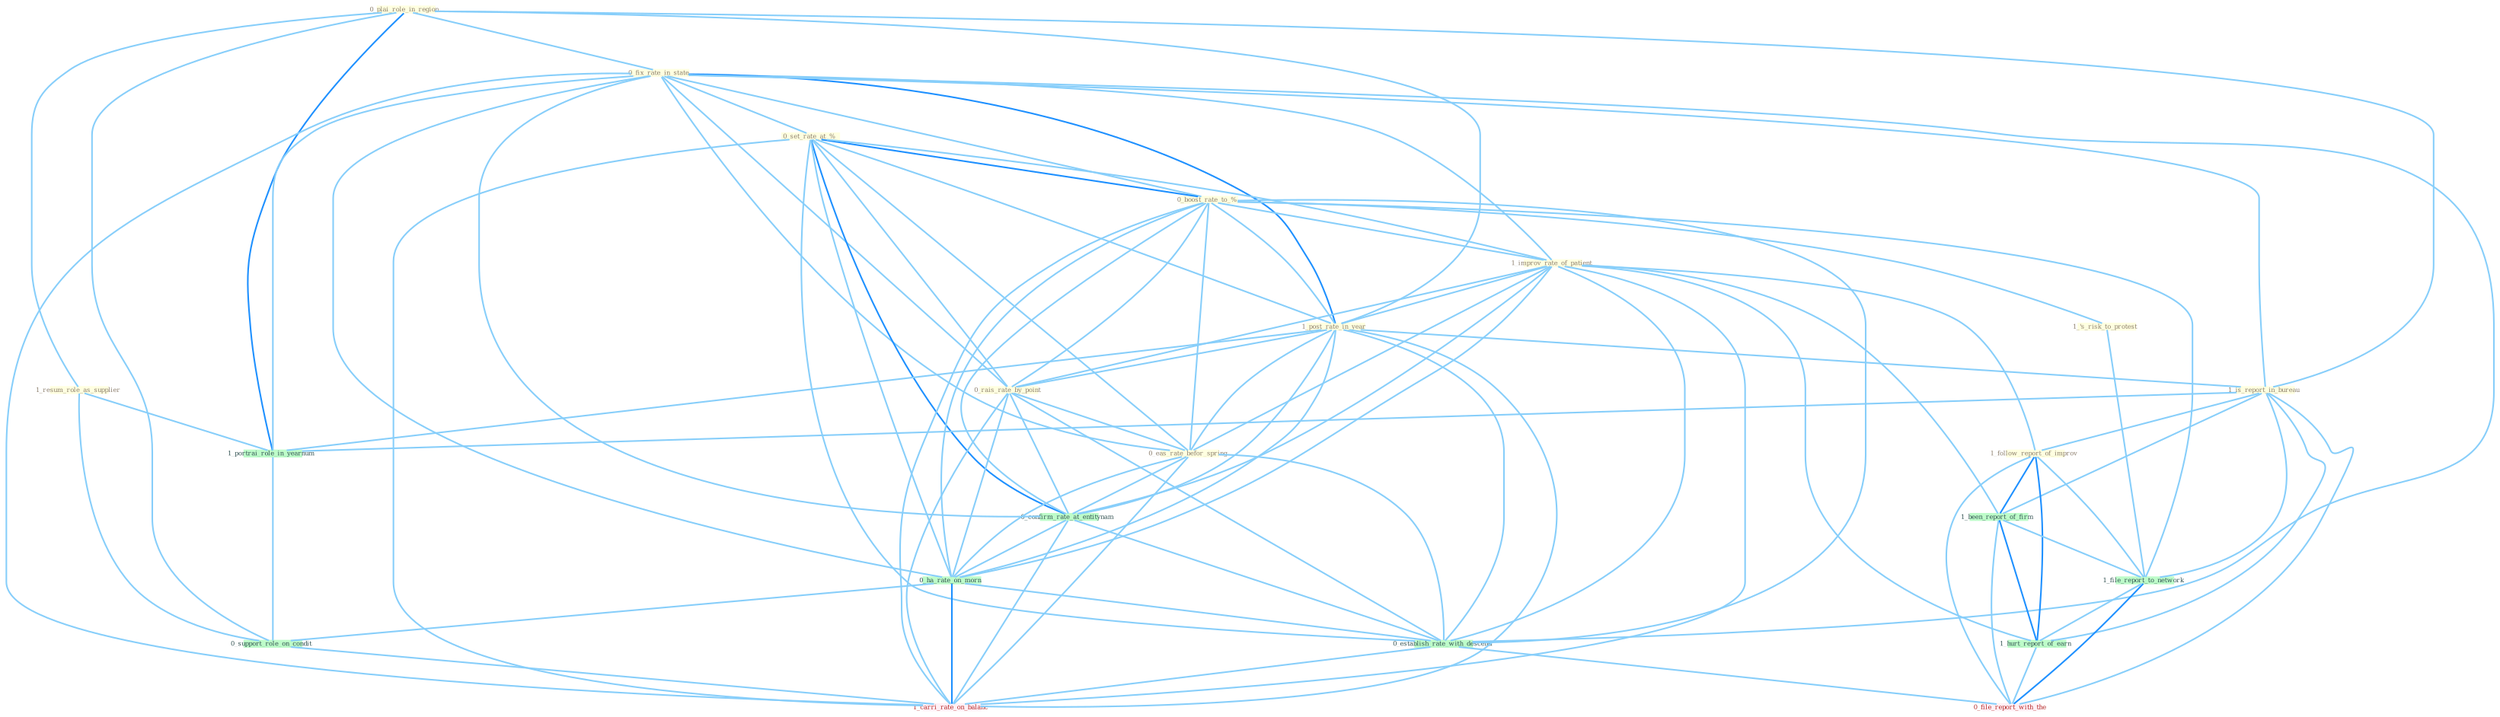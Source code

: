 Graph G{ 
    node
    [shape=polygon,style=filled,width=.5,height=.06,color="#BDFCC9",fixedsize=true,fontsize=4,
    fontcolor="#2f4f4f"];
    {node
    [color="#ffffe0", fontcolor="#8b7d6b"] "0_plai_role_in_region " "0_fix_rate_in_state " "0_set_rate_at_% " "1_resum_role_as_supplier " "0_boost_rate_to_% " "1_improv_rate_of_patient " "1_post_rate_in_year " "0_rais_rate_by_point " "1_'s_risk_to_protest " "1_is_report_in_bureau " "0_eas_rate_befor_spring " "1_follow_report_of_improv "}
{node [color="#fff0f5", fontcolor="#b22222"] "1_carri_rate_on_balanc " "0_file_report_with_the "}
edge [color="#B0E2FF"];

	"0_plai_role_in_region " -- "0_fix_rate_in_state " [w="1", color="#87cefa" ];
	"0_plai_role_in_region " -- "1_resum_role_as_supplier " [w="1", color="#87cefa" ];
	"0_plai_role_in_region " -- "1_post_rate_in_year " [w="1", color="#87cefa" ];
	"0_plai_role_in_region " -- "1_is_report_in_bureau " [w="1", color="#87cefa" ];
	"0_plai_role_in_region " -- "1_portrai_role_in_yearnum " [w="2", color="#1e90ff" , len=0.8];
	"0_plai_role_in_region " -- "0_support_role_on_condit " [w="1", color="#87cefa" ];
	"0_fix_rate_in_state " -- "0_set_rate_at_% " [w="1", color="#87cefa" ];
	"0_fix_rate_in_state " -- "0_boost_rate_to_% " [w="1", color="#87cefa" ];
	"0_fix_rate_in_state " -- "1_improv_rate_of_patient " [w="1", color="#87cefa" ];
	"0_fix_rate_in_state " -- "1_post_rate_in_year " [w="2", color="#1e90ff" , len=0.8];
	"0_fix_rate_in_state " -- "0_rais_rate_by_point " [w="1", color="#87cefa" ];
	"0_fix_rate_in_state " -- "1_is_report_in_bureau " [w="1", color="#87cefa" ];
	"0_fix_rate_in_state " -- "0_eas_rate_befor_spring " [w="1", color="#87cefa" ];
	"0_fix_rate_in_state " -- "0_confirm_rate_at_entitynam " [w="1", color="#87cefa" ];
	"0_fix_rate_in_state " -- "1_portrai_role_in_yearnum " [w="1", color="#87cefa" ];
	"0_fix_rate_in_state " -- "0_ha_rate_on_morn " [w="1", color="#87cefa" ];
	"0_fix_rate_in_state " -- "0_establish_rate_with_descend " [w="1", color="#87cefa" ];
	"0_fix_rate_in_state " -- "1_carri_rate_on_balanc " [w="1", color="#87cefa" ];
	"0_set_rate_at_% " -- "0_boost_rate_to_% " [w="2", color="#1e90ff" , len=0.8];
	"0_set_rate_at_% " -- "1_improv_rate_of_patient " [w="1", color="#87cefa" ];
	"0_set_rate_at_% " -- "1_post_rate_in_year " [w="1", color="#87cefa" ];
	"0_set_rate_at_% " -- "0_rais_rate_by_point " [w="1", color="#87cefa" ];
	"0_set_rate_at_% " -- "0_eas_rate_befor_spring " [w="1", color="#87cefa" ];
	"0_set_rate_at_% " -- "0_confirm_rate_at_entitynam " [w="2", color="#1e90ff" , len=0.8];
	"0_set_rate_at_% " -- "0_ha_rate_on_morn " [w="1", color="#87cefa" ];
	"0_set_rate_at_% " -- "0_establish_rate_with_descend " [w="1", color="#87cefa" ];
	"0_set_rate_at_% " -- "1_carri_rate_on_balanc " [w="1", color="#87cefa" ];
	"1_resum_role_as_supplier " -- "1_portrai_role_in_yearnum " [w="1", color="#87cefa" ];
	"1_resum_role_as_supplier " -- "0_support_role_on_condit " [w="1", color="#87cefa" ];
	"0_boost_rate_to_% " -- "1_improv_rate_of_patient " [w="1", color="#87cefa" ];
	"0_boost_rate_to_% " -- "1_post_rate_in_year " [w="1", color="#87cefa" ];
	"0_boost_rate_to_% " -- "0_rais_rate_by_point " [w="1", color="#87cefa" ];
	"0_boost_rate_to_% " -- "1_'s_risk_to_protest " [w="1", color="#87cefa" ];
	"0_boost_rate_to_% " -- "0_eas_rate_befor_spring " [w="1", color="#87cefa" ];
	"0_boost_rate_to_% " -- "0_confirm_rate_at_entitynam " [w="1", color="#87cefa" ];
	"0_boost_rate_to_% " -- "1_file_report_to_network " [w="1", color="#87cefa" ];
	"0_boost_rate_to_% " -- "0_ha_rate_on_morn " [w="1", color="#87cefa" ];
	"0_boost_rate_to_% " -- "0_establish_rate_with_descend " [w="1", color="#87cefa" ];
	"0_boost_rate_to_% " -- "1_carri_rate_on_balanc " [w="1", color="#87cefa" ];
	"1_improv_rate_of_patient " -- "1_post_rate_in_year " [w="1", color="#87cefa" ];
	"1_improv_rate_of_patient " -- "0_rais_rate_by_point " [w="1", color="#87cefa" ];
	"1_improv_rate_of_patient " -- "0_eas_rate_befor_spring " [w="1", color="#87cefa" ];
	"1_improv_rate_of_patient " -- "1_follow_report_of_improv " [w="1", color="#87cefa" ];
	"1_improv_rate_of_patient " -- "0_confirm_rate_at_entitynam " [w="1", color="#87cefa" ];
	"1_improv_rate_of_patient " -- "1_been_report_of_firm " [w="1", color="#87cefa" ];
	"1_improv_rate_of_patient " -- "0_ha_rate_on_morn " [w="1", color="#87cefa" ];
	"1_improv_rate_of_patient " -- "1_hurt_report_of_earn " [w="1", color="#87cefa" ];
	"1_improv_rate_of_patient " -- "0_establish_rate_with_descend " [w="1", color="#87cefa" ];
	"1_improv_rate_of_patient " -- "1_carri_rate_on_balanc " [w="1", color="#87cefa" ];
	"1_post_rate_in_year " -- "0_rais_rate_by_point " [w="1", color="#87cefa" ];
	"1_post_rate_in_year " -- "1_is_report_in_bureau " [w="1", color="#87cefa" ];
	"1_post_rate_in_year " -- "0_eas_rate_befor_spring " [w="1", color="#87cefa" ];
	"1_post_rate_in_year " -- "0_confirm_rate_at_entitynam " [w="1", color="#87cefa" ];
	"1_post_rate_in_year " -- "1_portrai_role_in_yearnum " [w="1", color="#87cefa" ];
	"1_post_rate_in_year " -- "0_ha_rate_on_morn " [w="1", color="#87cefa" ];
	"1_post_rate_in_year " -- "0_establish_rate_with_descend " [w="1", color="#87cefa" ];
	"1_post_rate_in_year " -- "1_carri_rate_on_balanc " [w="1", color="#87cefa" ];
	"0_rais_rate_by_point " -- "0_eas_rate_befor_spring " [w="1", color="#87cefa" ];
	"0_rais_rate_by_point " -- "0_confirm_rate_at_entitynam " [w="1", color="#87cefa" ];
	"0_rais_rate_by_point " -- "0_ha_rate_on_morn " [w="1", color="#87cefa" ];
	"0_rais_rate_by_point " -- "0_establish_rate_with_descend " [w="1", color="#87cefa" ];
	"0_rais_rate_by_point " -- "1_carri_rate_on_balanc " [w="1", color="#87cefa" ];
	"1_'s_risk_to_protest " -- "1_file_report_to_network " [w="1", color="#87cefa" ];
	"1_is_report_in_bureau " -- "1_follow_report_of_improv " [w="1", color="#87cefa" ];
	"1_is_report_in_bureau " -- "1_been_report_of_firm " [w="1", color="#87cefa" ];
	"1_is_report_in_bureau " -- "1_file_report_to_network " [w="1", color="#87cefa" ];
	"1_is_report_in_bureau " -- "1_portrai_role_in_yearnum " [w="1", color="#87cefa" ];
	"1_is_report_in_bureau " -- "1_hurt_report_of_earn " [w="1", color="#87cefa" ];
	"1_is_report_in_bureau " -- "0_file_report_with_the " [w="1", color="#87cefa" ];
	"0_eas_rate_befor_spring " -- "0_confirm_rate_at_entitynam " [w="1", color="#87cefa" ];
	"0_eas_rate_befor_spring " -- "0_ha_rate_on_morn " [w="1", color="#87cefa" ];
	"0_eas_rate_befor_spring " -- "0_establish_rate_with_descend " [w="1", color="#87cefa" ];
	"0_eas_rate_befor_spring " -- "1_carri_rate_on_balanc " [w="1", color="#87cefa" ];
	"1_follow_report_of_improv " -- "1_been_report_of_firm " [w="2", color="#1e90ff" , len=0.8];
	"1_follow_report_of_improv " -- "1_file_report_to_network " [w="1", color="#87cefa" ];
	"1_follow_report_of_improv " -- "1_hurt_report_of_earn " [w="2", color="#1e90ff" , len=0.8];
	"1_follow_report_of_improv " -- "0_file_report_with_the " [w="1", color="#87cefa" ];
	"0_confirm_rate_at_entitynam " -- "0_ha_rate_on_morn " [w="1", color="#87cefa" ];
	"0_confirm_rate_at_entitynam " -- "0_establish_rate_with_descend " [w="1", color="#87cefa" ];
	"0_confirm_rate_at_entitynam " -- "1_carri_rate_on_balanc " [w="1", color="#87cefa" ];
	"1_been_report_of_firm " -- "1_file_report_to_network " [w="1", color="#87cefa" ];
	"1_been_report_of_firm " -- "1_hurt_report_of_earn " [w="2", color="#1e90ff" , len=0.8];
	"1_been_report_of_firm " -- "0_file_report_with_the " [w="1", color="#87cefa" ];
	"1_file_report_to_network " -- "1_hurt_report_of_earn " [w="1", color="#87cefa" ];
	"1_file_report_to_network " -- "0_file_report_with_the " [w="2", color="#1e90ff" , len=0.8];
	"1_portrai_role_in_yearnum " -- "0_support_role_on_condit " [w="1", color="#87cefa" ];
	"0_ha_rate_on_morn " -- "0_support_role_on_condit " [w="1", color="#87cefa" ];
	"0_ha_rate_on_morn " -- "0_establish_rate_with_descend " [w="1", color="#87cefa" ];
	"0_ha_rate_on_morn " -- "1_carri_rate_on_balanc " [w="2", color="#1e90ff" , len=0.8];
	"1_hurt_report_of_earn " -- "0_file_report_with_the " [w="1", color="#87cefa" ];
	"0_support_role_on_condit " -- "1_carri_rate_on_balanc " [w="1", color="#87cefa" ];
	"0_establish_rate_with_descend " -- "1_carri_rate_on_balanc " [w="1", color="#87cefa" ];
	"0_establish_rate_with_descend " -- "0_file_report_with_the " [w="1", color="#87cefa" ];
}